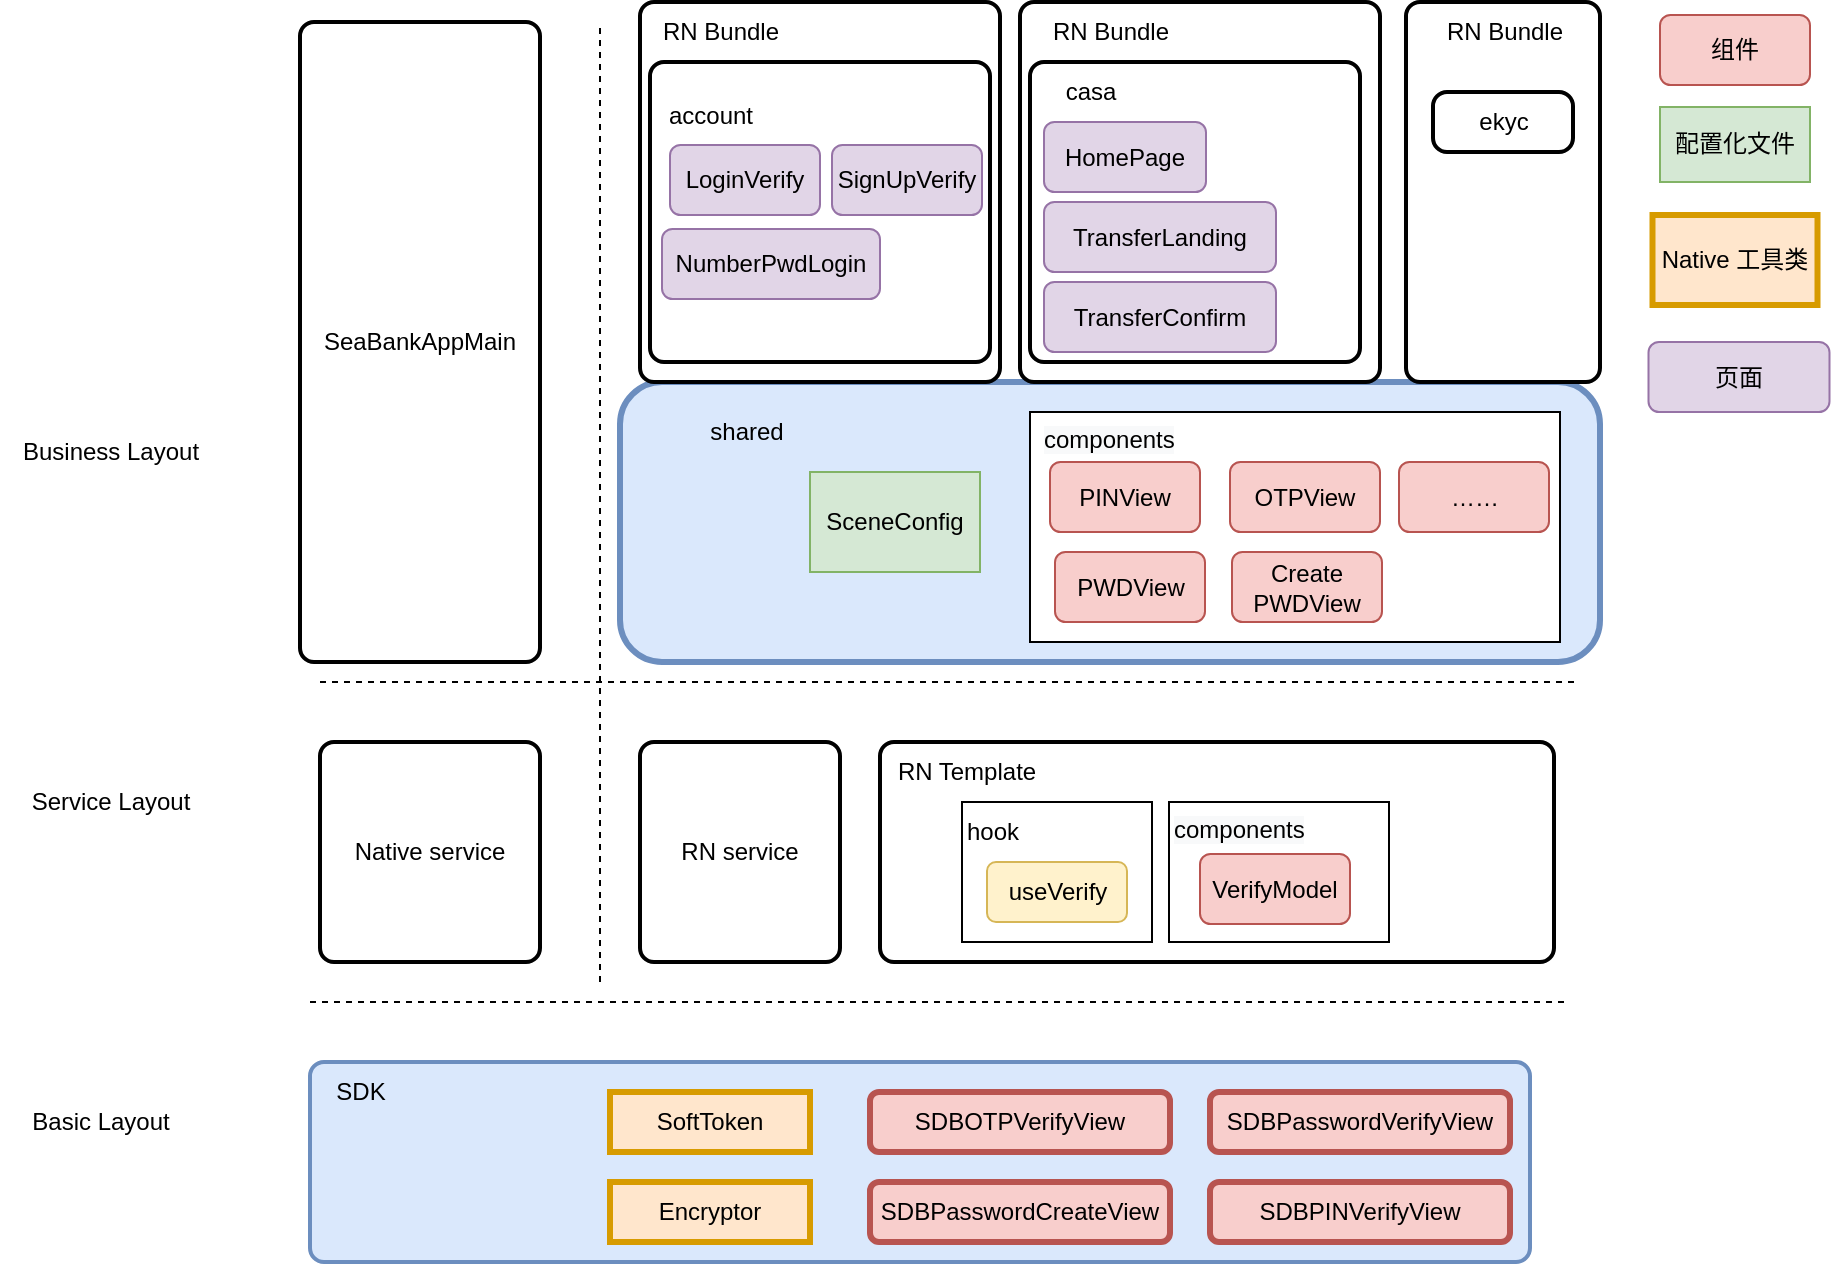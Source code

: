 <mxfile version="20.5.3" type="github"><diagram id="J08z-moq-4YXgrF1eUB3" name="第 1 页"><mxGraphModel dx="1882" dy="1962" grid="1" gridSize="10" guides="1" tooltips="1" connect="1" arrows="1" fold="1" page="1" pageScale="1" pageWidth="827" pageHeight="1169" math="0" shadow="0"><root><mxCell id="0"/><mxCell id="1" parent="0"/><mxCell id="OIUGpZVn9Aiv7QThtbN1-1" value="" style="rounded=1;whiteSpace=wrap;html=1;absoluteArcSize=1;arcSize=14;strokeWidth=2;" vertex="1" parent="1"><mxGeometry x="330" y="310" width="337" height="110" as="geometry"/></mxCell><mxCell id="bJTVgxnDyHc0i6QxKm_M-24" value="" style="rounded=1;whiteSpace=wrap;html=1;fillColor=#dae8fc;strokeColor=#6c8ebf;strokeWidth=3;" parent="1" vertex="1"><mxGeometry x="200" y="130" width="490" height="140" as="geometry"/></mxCell><mxCell id="bJTVgxnDyHc0i6QxKm_M-31" value="" style="whiteSpace=wrap;html=1;" parent="1" vertex="1"><mxGeometry x="405" y="145" width="265" height="115" as="geometry"/></mxCell><mxCell id="bJTVgxnDyHc0i6QxKm_M-1" value="&lt;span style=&quot;&quot;&gt;SeaBankAppMain&lt;/span&gt;" style="rounded=1;whiteSpace=wrap;html=1;absoluteArcSize=1;arcSize=14;strokeWidth=2;" parent="1" vertex="1"><mxGeometry x="40" y="-50" width="120" height="320" as="geometry"/></mxCell><mxCell id="bJTVgxnDyHc0i6QxKm_M-2" value="" style="rounded=1;whiteSpace=wrap;html=1;absoluteArcSize=1;arcSize=14;strokeWidth=2;" parent="1" vertex="1"><mxGeometry x="210" y="-60" width="180" height="190" as="geometry"/></mxCell><mxCell id="bJTVgxnDyHc0i6QxKm_M-3" value="RN Bundle" style="text;html=1;align=center;verticalAlign=middle;resizable=0;points=[];autosize=1;strokeColor=none;fillColor=none;" parent="1" vertex="1"><mxGeometry x="210" y="-60" width="80" height="30" as="geometry"/></mxCell><mxCell id="bJTVgxnDyHc0i6QxKm_M-5" value="" style="rounded=1;whiteSpace=wrap;html=1;absoluteArcSize=1;arcSize=14;strokeWidth=2;" parent="1" vertex="1"><mxGeometry x="400" y="-60" width="180" height="190" as="geometry"/></mxCell><mxCell id="bJTVgxnDyHc0i6QxKm_M-6" value="RN Bundle" style="text;html=1;align=center;verticalAlign=middle;resizable=0;points=[];autosize=1;strokeColor=none;fillColor=none;" parent="1" vertex="1"><mxGeometry x="405" y="-60" width="80" height="30" as="geometry"/></mxCell><mxCell id="bJTVgxnDyHc0i6QxKm_M-7" value="" style="rounded=1;whiteSpace=wrap;html=1;absoluteArcSize=1;arcSize=14;strokeWidth=2;" parent="1" vertex="1"><mxGeometry x="593" y="-60" width="97" height="190" as="geometry"/></mxCell><mxCell id="bJTVgxnDyHc0i6QxKm_M-8" value="RN Bundle" style="text;html=1;align=center;verticalAlign=middle;resizable=0;points=[];autosize=1;strokeColor=none;fillColor=none;" parent="1" vertex="1"><mxGeometry x="601.5" y="-60" width="80" height="30" as="geometry"/></mxCell><mxCell id="bJTVgxnDyHc0i6QxKm_M-9" value="" style="rounded=1;whiteSpace=wrap;html=1;absoluteArcSize=1;arcSize=14;strokeWidth=2;" parent="1" vertex="1"><mxGeometry x="215" y="-30" width="170" height="150" as="geometry"/></mxCell><mxCell id="bJTVgxnDyHc0i6QxKm_M-11" value="" style="rounded=1;whiteSpace=wrap;html=1;absoluteArcSize=1;arcSize=14;strokeWidth=2;" parent="1" vertex="1"><mxGeometry x="405" y="-30" width="165" height="150" as="geometry"/></mxCell><mxCell id="bJTVgxnDyHc0i6QxKm_M-12" value="&lt;span style=&quot;&quot;&gt;ekyc&lt;/span&gt;" style="rounded=1;whiteSpace=wrap;html=1;absoluteArcSize=1;arcSize=14;strokeWidth=2;" parent="1" vertex="1"><mxGeometry x="606.5" y="-15" width="70" height="30" as="geometry"/></mxCell><mxCell id="bJTVgxnDyHc0i6QxKm_M-14" value="Business Layout" style="text;html=1;align=center;verticalAlign=middle;resizable=0;points=[];autosize=1;strokeColor=none;fillColor=none;" parent="1" vertex="1"><mxGeometry x="-110" y="150" width="110" height="30" as="geometry"/></mxCell><mxCell id="bJTVgxnDyHc0i6QxKm_M-15" value="Native service" style="rounded=1;whiteSpace=wrap;html=1;absoluteArcSize=1;arcSize=14;strokeWidth=2;" parent="1" vertex="1"><mxGeometry x="50" y="310" width="110" height="110" as="geometry"/></mxCell><mxCell id="bJTVgxnDyHc0i6QxKm_M-16" value="RN service" style="rounded=1;whiteSpace=wrap;html=1;absoluteArcSize=1;arcSize=14;strokeWidth=2;" parent="1" vertex="1"><mxGeometry x="210" y="310" width="100" height="110" as="geometry"/></mxCell><mxCell id="bJTVgxnDyHc0i6QxKm_M-18" value="" style="rounded=1;whiteSpace=wrap;html=1;absoluteArcSize=1;arcSize=14;strokeWidth=2;fillColor=#dae8fc;strokeColor=#6c8ebf;" parent="1" vertex="1"><mxGeometry x="45" y="470" width="610" height="100" as="geometry"/></mxCell><mxCell id="bJTVgxnDyHc0i6QxKm_M-19" value="Service Layout" style="text;html=1;align=center;verticalAlign=middle;resizable=0;points=[];autosize=1;strokeColor=none;fillColor=none;" parent="1" vertex="1"><mxGeometry x="-105" y="325" width="100" height="30" as="geometry"/></mxCell><mxCell id="bJTVgxnDyHc0i6QxKm_M-20" value="Basic Layout" style="text;html=1;align=center;verticalAlign=middle;resizable=0;points=[];autosize=1;strokeColor=none;fillColor=none;" parent="1" vertex="1"><mxGeometry x="-105" y="485" width="90" height="30" as="geometry"/></mxCell><mxCell id="bJTVgxnDyHc0i6QxKm_M-21" value="" style="endArrow=none;dashed=1;html=1;rounded=0;" parent="1" edge="1"><mxGeometry width="50" height="50" relative="1" as="geometry"><mxPoint x="190" y="430" as="sourcePoint"/><mxPoint x="190" y="-50" as="targetPoint"/></mxGeometry></mxCell><mxCell id="bJTVgxnDyHc0i6QxKm_M-22" value="" style="endArrow=none;dashed=1;html=1;rounded=0;" parent="1" edge="1"><mxGeometry width="50" height="50" relative="1" as="geometry"><mxPoint x="50" y="280" as="sourcePoint"/><mxPoint x="680" y="280" as="targetPoint"/></mxGeometry></mxCell><mxCell id="bJTVgxnDyHc0i6QxKm_M-23" value="" style="endArrow=none;dashed=1;html=1;rounded=0;" parent="1" edge="1"><mxGeometry width="50" height="50" relative="1" as="geometry"><mxPoint x="45" y="440" as="sourcePoint"/><mxPoint x="675" y="440" as="targetPoint"/></mxGeometry></mxCell><mxCell id="bJTVgxnDyHc0i6QxKm_M-25" value="shared" style="text;html=1;align=center;verticalAlign=middle;resizable=0;points=[];autosize=1;strokeColor=none;fillColor=none;" parent="1" vertex="1"><mxGeometry x="232.5" y="140" width="60" height="30" as="geometry"/></mxCell><mxCell id="bJTVgxnDyHc0i6QxKm_M-29" value="PINView" style="rounded=1;whiteSpace=wrap;html=1;fillColor=#f8cecc;strokeColor=#b85450;" parent="1" vertex="1"><mxGeometry x="415" y="170" width="75" height="35" as="geometry"/></mxCell><mxCell id="bJTVgxnDyHc0i6QxKm_M-30" value="OTPView" style="rounded=1;whiteSpace=wrap;html=1;fillColor=#f8cecc;strokeColor=#b85450;" parent="1" vertex="1"><mxGeometry x="505" y="170" width="75" height="35" as="geometry"/></mxCell><mxCell id="bJTVgxnDyHc0i6QxKm_M-32" value="&lt;meta charset=&quot;utf-8&quot;&gt;&lt;span style=&quot;color: rgb(0, 0, 0); font-family: Helvetica; font-size: 12px; font-style: normal; font-variant-ligatures: normal; font-variant-caps: normal; font-weight: 400; letter-spacing: normal; orphans: 2; text-align: center; text-indent: 0px; text-transform: none; widows: 2; word-spacing: 0px; -webkit-text-stroke-width: 0px; background-color: rgb(248, 249, 250); text-decoration-thickness: initial; text-decoration-style: initial; text-decoration-color: initial; float: none; display: inline !important;&quot;&gt;components&lt;/span&gt;" style="text;whiteSpace=wrap;html=1;" parent="1" vertex="1"><mxGeometry x="410" y="145" width="100" height="40" as="geometry"/></mxCell><mxCell id="bJTVgxnDyHc0i6QxKm_M-33" value="PWDView" style="rounded=1;whiteSpace=wrap;html=1;fillColor=#f8cecc;strokeColor=#b85450;" parent="1" vertex="1"><mxGeometry x="417.5" y="215" width="75" height="35" as="geometry"/></mxCell><mxCell id="bJTVgxnDyHc0i6QxKm_M-37" value="Create PWDView" style="rounded=1;whiteSpace=wrap;html=1;fillColor=#f8cecc;strokeColor=#b85450;" parent="1" vertex="1"><mxGeometry x="506" y="215" width="75" height="35" as="geometry"/></mxCell><mxCell id="bJTVgxnDyHc0i6QxKm_M-38" value="SDBOTPVerifyView" style="rounded=1;whiteSpace=wrap;html=1;strokeWidth=3;fillColor=#f8cecc;strokeColor=#b85450;" parent="1" vertex="1"><mxGeometry x="325" y="485" width="150" height="30" as="geometry"/></mxCell><mxCell id="bJTVgxnDyHc0i6QxKm_M-40" value="SDBPasswordVerifyView" style="rounded=1;whiteSpace=wrap;html=1;strokeWidth=3;fillColor=#f8cecc;strokeColor=#b85450;" parent="1" vertex="1"><mxGeometry x="495" y="485" width="150" height="30" as="geometry"/></mxCell><mxCell id="bJTVgxnDyHc0i6QxKm_M-41" value="SDBPasswordCreateView" style="rounded=1;whiteSpace=wrap;html=1;strokeWidth=3;fillColor=#f8cecc;strokeColor=#b85450;" parent="1" vertex="1"><mxGeometry x="325" y="530" width="150" height="30" as="geometry"/></mxCell><mxCell id="bJTVgxnDyHc0i6QxKm_M-42" value="SDBPINVerifyView" style="rounded=1;whiteSpace=wrap;html=1;strokeWidth=3;fillColor=#f8cecc;strokeColor=#b85450;" parent="1" vertex="1"><mxGeometry x="495" y="530" width="150" height="30" as="geometry"/></mxCell><mxCell id="bJTVgxnDyHc0i6QxKm_M-43" value="&lt;span style=&quot;&quot;&gt;SDK&lt;/span&gt;" style="text;html=1;align=center;verticalAlign=middle;resizable=0;points=[];autosize=1;strokeColor=none;fillColor=none;" parent="1" vertex="1"><mxGeometry x="45" y="470" width="50" height="30" as="geometry"/></mxCell><mxCell id="bJTVgxnDyHc0i6QxKm_M-44" value="SoftToken" style="whiteSpace=wrap;html=1;strokeWidth=3;fillColor=#ffe6cc;strokeColor=#d79b00;" parent="1" vertex="1"><mxGeometry x="195" y="485" width="100" height="30" as="geometry"/></mxCell><mxCell id="bJTVgxnDyHc0i6QxKm_M-45" value="Encryptor" style="whiteSpace=wrap;html=1;strokeWidth=3;fillColor=#ffe6cc;strokeColor=#d79b00;" parent="1" vertex="1"><mxGeometry x="195" y="530" width="100" height="30" as="geometry"/></mxCell><mxCell id="6WeLOK3SUc9M_mdKDQzH-1" value="&lt;span style=&quot;&quot;&gt;account&lt;/span&gt;" style="text;html=1;align=center;verticalAlign=middle;resizable=0;points=[];autosize=1;strokeColor=none;fillColor=none;" parent="1" vertex="1"><mxGeometry x="210" y="-18.5" width="70" height="30" as="geometry"/></mxCell><mxCell id="6WeLOK3SUc9M_mdKDQzH-2" value="LoginVerify" style="rounded=1;whiteSpace=wrap;html=1;fillColor=#e1d5e7;strokeColor=#9673a6;" parent="1" vertex="1"><mxGeometry x="225" y="11.5" width="75" height="35" as="geometry"/></mxCell><mxCell id="6WeLOK3SUc9M_mdKDQzH-4" value="SignUpVerify" style="rounded=1;whiteSpace=wrap;html=1;fillColor=#e1d5e7;strokeColor=#9673a6;" parent="1" vertex="1"><mxGeometry x="306" y="11.5" width="75" height="35" as="geometry"/></mxCell><mxCell id="OIUGpZVn9Aiv7QThtbN1-2" value="&lt;span style=&quot;&quot;&gt;RN Template&lt;/span&gt;" style="text;html=1;align=center;verticalAlign=middle;resizable=0;points=[];autosize=1;strokeColor=none;fillColor=none;" vertex="1" parent="1"><mxGeometry x="327.5" y="310" width="90" height="30" as="geometry"/></mxCell><mxCell id="OIUGpZVn9Aiv7QThtbN1-3" value="" style="group" vertex="1" connectable="0" parent="1"><mxGeometry x="361" y="340" width="105" height="70" as="geometry"/></mxCell><mxCell id="bJTVgxnDyHc0i6QxKm_M-34" value="" style="whiteSpace=wrap;html=1;" parent="OIUGpZVn9Aiv7QThtbN1-3" vertex="1"><mxGeometry x="10" width="95" height="70" as="geometry"/></mxCell><mxCell id="bJTVgxnDyHc0i6QxKm_M-35" value="&lt;span style=&quot;&quot;&gt;hook&lt;/span&gt;" style="text;html=1;align=center;verticalAlign=middle;resizable=0;points=[];autosize=1;strokeColor=none;fillColor=none;" parent="OIUGpZVn9Aiv7QThtbN1-3" vertex="1"><mxGeometry width="50" height="30" as="geometry"/></mxCell><mxCell id="bJTVgxnDyHc0i6QxKm_M-36" value="useVerify" style="rounded=1;whiteSpace=wrap;html=1;fillColor=#fff2cc;strokeColor=#d6b656;" parent="OIUGpZVn9Aiv7QThtbN1-3" vertex="1"><mxGeometry x="22.5" y="30" width="70" height="30" as="geometry"/></mxCell><mxCell id="OIUGpZVn9Aiv7QThtbN1-4" value="&lt;span style=&quot;&quot;&gt;SceneConfig&lt;/span&gt;" style="whiteSpace=wrap;html=1;fillColor=#d5e8d4;strokeColor=#82b366;" vertex="1" parent="1"><mxGeometry x="295" y="175" width="85" height="50" as="geometry"/></mxCell><mxCell id="OIUGpZVn9Aiv7QThtbN1-6" value="" style="whiteSpace=wrap;html=1;" vertex="1" parent="1"><mxGeometry x="474.5" y="340" width="110" height="70" as="geometry"/></mxCell><mxCell id="VOsG1k_2_-ozErprW9ac-1" value="VerifyModel" style="rounded=1;whiteSpace=wrap;html=1;fillColor=#f8cecc;strokeColor=#b85450;" parent="1" vertex="1"><mxGeometry x="490" y="366" width="75" height="35" as="geometry"/></mxCell><mxCell id="OIUGpZVn9Aiv7QThtbN1-7" value="&lt;meta charset=&quot;utf-8&quot;&gt;&lt;span style=&quot;color: rgb(0, 0, 0); font-family: Helvetica; font-size: 12px; font-style: normal; font-variant-ligatures: normal; font-variant-caps: normal; font-weight: 400; letter-spacing: normal; orphans: 2; text-align: center; text-indent: 0px; text-transform: none; widows: 2; word-spacing: 0px; -webkit-text-stroke-width: 0px; background-color: rgb(248, 249, 250); text-decoration-thickness: initial; text-decoration-style: initial; text-decoration-color: initial; float: none; display: inline !important;&quot;&gt;components&lt;/span&gt;" style="text;whiteSpace=wrap;html=1;" vertex="1" parent="1"><mxGeometry x="475" y="340" width="75" height="20" as="geometry"/></mxCell><mxCell id="OIUGpZVn9Aiv7QThtbN1-9" value="……" style="rounded=1;whiteSpace=wrap;html=1;fillColor=#f8cecc;strokeColor=#b85450;" vertex="1" parent="1"><mxGeometry x="589.5" y="170" width="75" height="35" as="geometry"/></mxCell><mxCell id="OIUGpZVn9Aiv7QThtbN1-10" value="&lt;span style=&quot;&quot;&gt;casa&lt;/span&gt;" style="text;html=1;align=center;verticalAlign=middle;resizable=0;points=[];autosize=1;strokeColor=none;fillColor=none;" vertex="1" parent="1"><mxGeometry x="410" y="-30" width="50" height="30" as="geometry"/></mxCell><mxCell id="OIUGpZVn9Aiv7QThtbN1-13" value="NumberPwdLogin" style="rounded=1;whiteSpace=wrap;html=1;fillColor=#e1d5e7;strokeColor=#9673a6;" vertex="1" parent="1"><mxGeometry x="221" y="53.5" width="109" height="35" as="geometry"/></mxCell><mxCell id="OIUGpZVn9Aiv7QThtbN1-14" value="TransferLanding" style="rounded=1;whiteSpace=wrap;html=1;fillColor=#e1d5e7;strokeColor=#9673a6;" vertex="1" parent="1"><mxGeometry x="412" y="40" width="116" height="35" as="geometry"/></mxCell><mxCell id="OIUGpZVn9Aiv7QThtbN1-15" value="TransferConfirm" style="rounded=1;whiteSpace=wrap;html=1;fillColor=#e1d5e7;strokeColor=#9673a6;" vertex="1" parent="1"><mxGeometry x="412" y="80" width="116" height="35" as="geometry"/></mxCell><mxCell id="OIUGpZVn9Aiv7QThtbN1-17" value="HomePage" style="rounded=1;whiteSpace=wrap;html=1;fillColor=#e1d5e7;strokeColor=#9673a6;" vertex="1" parent="1"><mxGeometry x="412" width="81" height="35" as="geometry"/></mxCell><mxCell id="OIUGpZVn9Aiv7QThtbN1-18" value="组件" style="rounded=1;whiteSpace=wrap;html=1;fillColor=#f8cecc;strokeColor=#b85450;" vertex="1" parent="1"><mxGeometry x="720" y="-53.5" width="75" height="35" as="geometry"/></mxCell><mxCell id="OIUGpZVn9Aiv7QThtbN1-19" value="配置化文件" style="whiteSpace=wrap;html=1;fillColor=#d5e8d4;strokeColor=#82b366;" vertex="1" parent="1"><mxGeometry x="720" y="-7.5" width="75" height="37.5" as="geometry"/></mxCell><mxCell id="OIUGpZVn9Aiv7QThtbN1-21" value="Native 工具类" style="whiteSpace=wrap;html=1;strokeWidth=3;fillColor=#ffe6cc;strokeColor=#d79b00;" vertex="1" parent="1"><mxGeometry x="716.25" y="46.5" width="82.5" height="45" as="geometry"/></mxCell><mxCell id="OIUGpZVn9Aiv7QThtbN1-23" value="页面" style="rounded=1;whiteSpace=wrap;html=1;fillColor=#e1d5e7;strokeColor=#9673a6;" vertex="1" parent="1"><mxGeometry x="714.25" y="110" width="90.5" height="35" as="geometry"/></mxCell></root></mxGraphModel></diagram></mxfile>